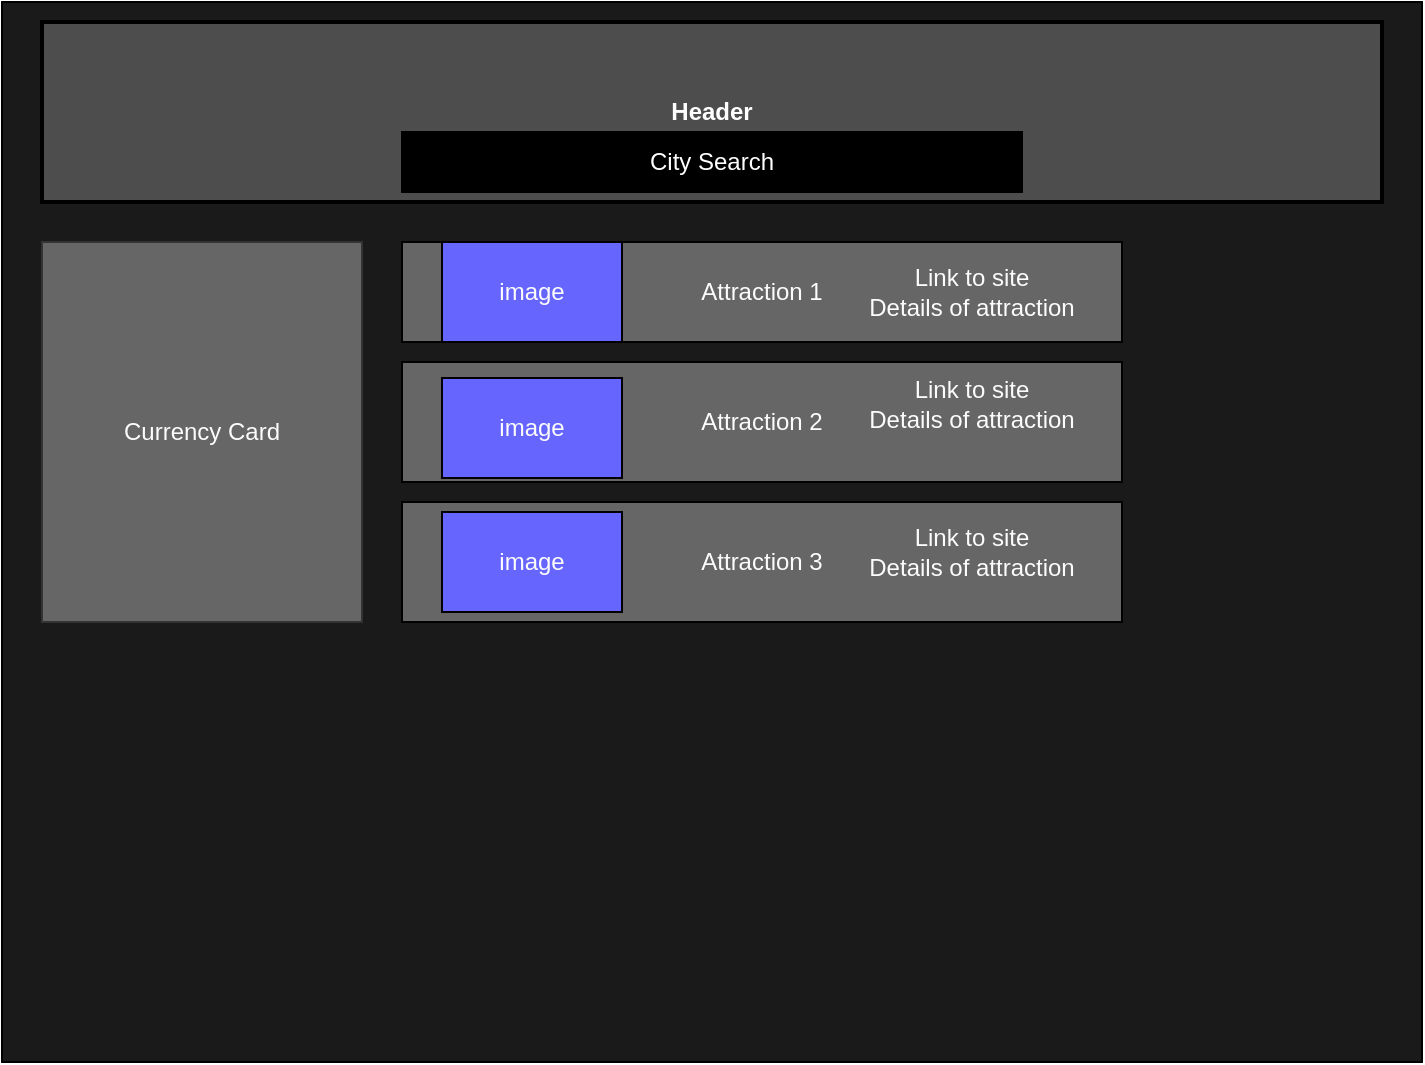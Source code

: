 <mxfile>
    <diagram id="awQh7yqUwGJEL8wkzMlU" name="Page-1">
        <mxGraphModel dx="1171" dy="551" grid="1" gridSize="10" guides="1" tooltips="1" connect="1" arrows="1" fold="1" page="1" pageScale="1" pageWidth="850" pageHeight="1100" math="0" shadow="0">
            <root>
                <mxCell id="0"/>
                <mxCell id="1" parent="0"/>
                <mxCell id="2" value="&lt;i&gt;Background Image&lt;/i&gt;" style="rounded=0;whiteSpace=wrap;html=1;fillColor=#1A1A1A;" parent="1" vertex="1">
                    <mxGeometry x="70" y="30" width="710" height="530" as="geometry"/>
                </mxCell>
                <mxCell id="3" value="&lt;b&gt;&lt;font color=&quot;#ffffff&quot;&gt;Header&lt;/font&gt;&lt;/b&gt;" style="rounded=0;whiteSpace=wrap;html=1;fillColor=#4D4D4D;strokeWidth=2;" parent="1" vertex="1">
                    <mxGeometry x="90" y="40" width="670" height="90" as="geometry"/>
                </mxCell>
                <mxCell id="13" value="Currency Card" style="rounded=0;whiteSpace=wrap;html=1;fontColor=#FCFCFC;fillColor=#666666;strokeColor=#333333;" parent="1" vertex="1">
                    <mxGeometry x="90" y="150" width="160" height="190" as="geometry"/>
                </mxCell>
                <mxCell id="14" value="Attraction 1" style="rounded=0;whiteSpace=wrap;html=1;fontColor=#FCFCFC;fillColor=#666666;" parent="1" vertex="1">
                    <mxGeometry x="270" y="150" width="360" height="50" as="geometry"/>
                </mxCell>
                <mxCell id="16" value="&lt;span&gt;Attraction 2&lt;/span&gt;" style="rounded=0;whiteSpace=wrap;html=1;fontColor=#FCFCFC;fillColor=#666666;" parent="1" vertex="1">
                    <mxGeometry x="270" y="210" width="360" height="60" as="geometry"/>
                </mxCell>
                <mxCell id="17" value="&lt;span&gt;Attraction 3&lt;/span&gt;" style="rounded=0;whiteSpace=wrap;html=1;fontColor=#FCFCFC;fillColor=#666666;" parent="1" vertex="1">
                    <mxGeometry x="270" y="280" width="360" height="60" as="geometry"/>
                </mxCell>
                <mxCell id="21" value="Link to site&lt;br&gt;Details of attraction" style="text;html=1;strokeColor=none;fillColor=none;align=center;verticalAlign=middle;whiteSpace=wrap;rounded=0;fontColor=#FCFCFC;" parent="1" vertex="1">
                    <mxGeometry x="490" y="120" width="130" height="110" as="geometry"/>
                </mxCell>
                <mxCell id="22" value="Link to site&lt;br&gt;Details of attraction" style="text;html=1;strokeColor=none;fillColor=none;align=center;verticalAlign=middle;whiteSpace=wrap;rounded=0;fontColor=#FCFCFC;" parent="1" vertex="1">
                    <mxGeometry x="490" y="176" width="130" height="110" as="geometry"/>
                </mxCell>
                <mxCell id="23" value="Link to site&lt;br&gt;Details of attraction" style="text;html=1;strokeColor=none;fillColor=none;align=center;verticalAlign=middle;whiteSpace=wrap;rounded=0;fontColor=#FCFCFC;" parent="1" vertex="1">
                    <mxGeometry x="490" y="250" width="130" height="110" as="geometry"/>
                </mxCell>
                <mxCell id="4" value="&lt;font color=&quot;#ffffff&quot;&gt;City Search&lt;/font&gt;" style="rounded=0;whiteSpace=wrap;html=1;fillColor=#000000;" parent="1" vertex="1">
                    <mxGeometry x="270" y="95" width="310" height="30" as="geometry"/>
                </mxCell>
                <mxCell id="18" value="image" style="rounded=0;whiteSpace=wrap;html=1;fontColor=#FCFCFC;fillColor=#6666FF;" parent="1" vertex="1">
                    <mxGeometry x="290" y="150" width="90" height="50" as="geometry"/>
                </mxCell>
                <mxCell id="19" value="image" style="rounded=0;whiteSpace=wrap;html=1;fontColor=#FCFCFC;fillColor=#6666FF;" parent="1" vertex="1">
                    <mxGeometry x="290" y="218" width="90" height="50" as="geometry"/>
                </mxCell>
                <mxCell id="20" value="image" style="rounded=0;whiteSpace=wrap;html=1;fontColor=#FCFCFC;fillColor=#6666FF;" parent="1" vertex="1">
                    <mxGeometry x="290" y="285" width="90" height="50" as="geometry"/>
                </mxCell>
            </root>
        </mxGraphModel>
    </diagram>
</mxfile>
